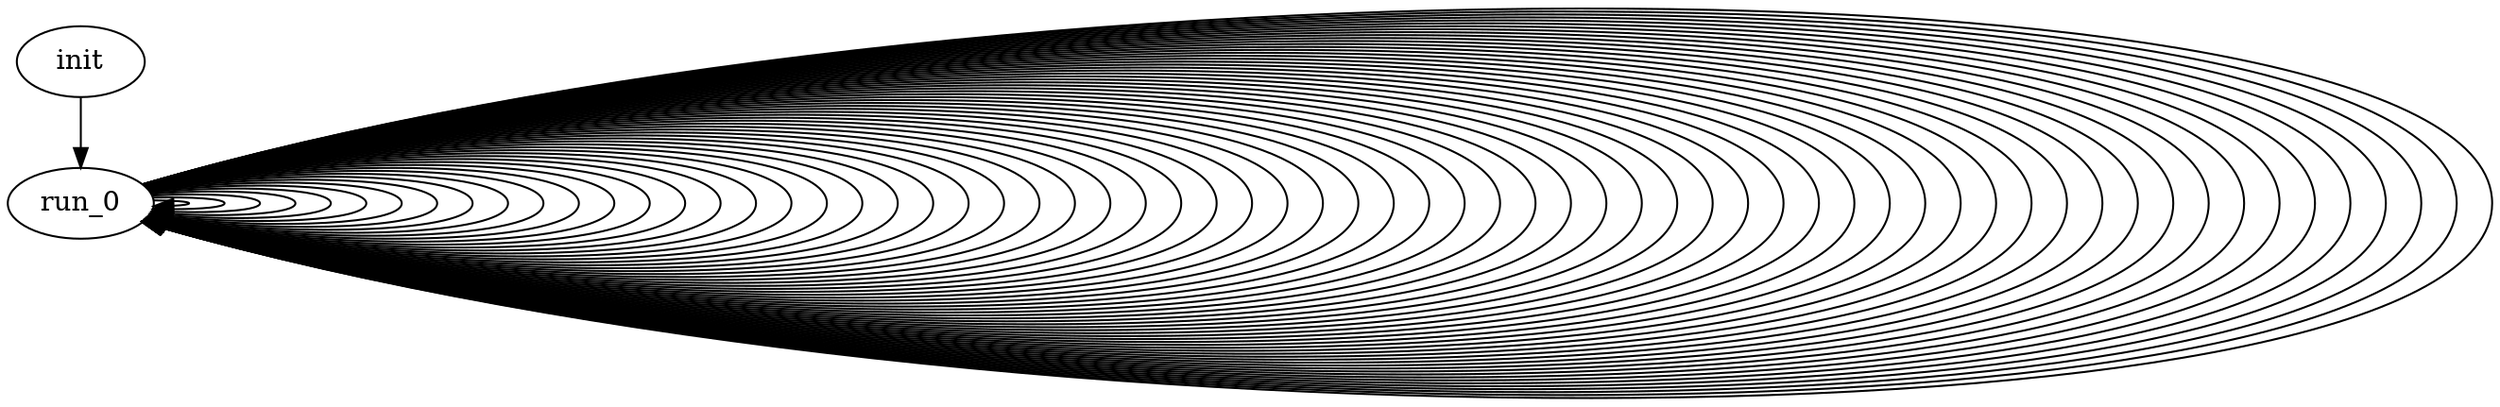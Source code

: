 digraph Regs {  graph [rankdir=TD];  
-1->0;
-1[ label =" init "];
0->0;
0->0;
0->0;
0->0;
0->0;
0->0;
0->0;
0->0;
0->0;
0->0;
0->0;
0->0;
0->0;
0->0;
0->0;
0->0;
0->0;
0->0;
0->0;
0->0;
0->0;
0->0;
0->0;
0->0;
0->0;
0->0;
0->0;
0->0;
0->0;
0->0;
0->0;
0->0;
0->0;
0->0;
0->0;
0->0;
0->0;
0->0;
0->0;
0->0;
0->0;
0->0;
0->0;
0->0;
0->0;
0->0;
0->0;
0->0;
0->0;
0->0;
0->0;
0->0;
0->0;
0->0;
0->0;
0->0;
0->0;
0->0;
0->0;
0->0;
0->0;
0->0;
0->0;
0->0;
0->0;
0->0;
0[ label ="run_0"];
}
